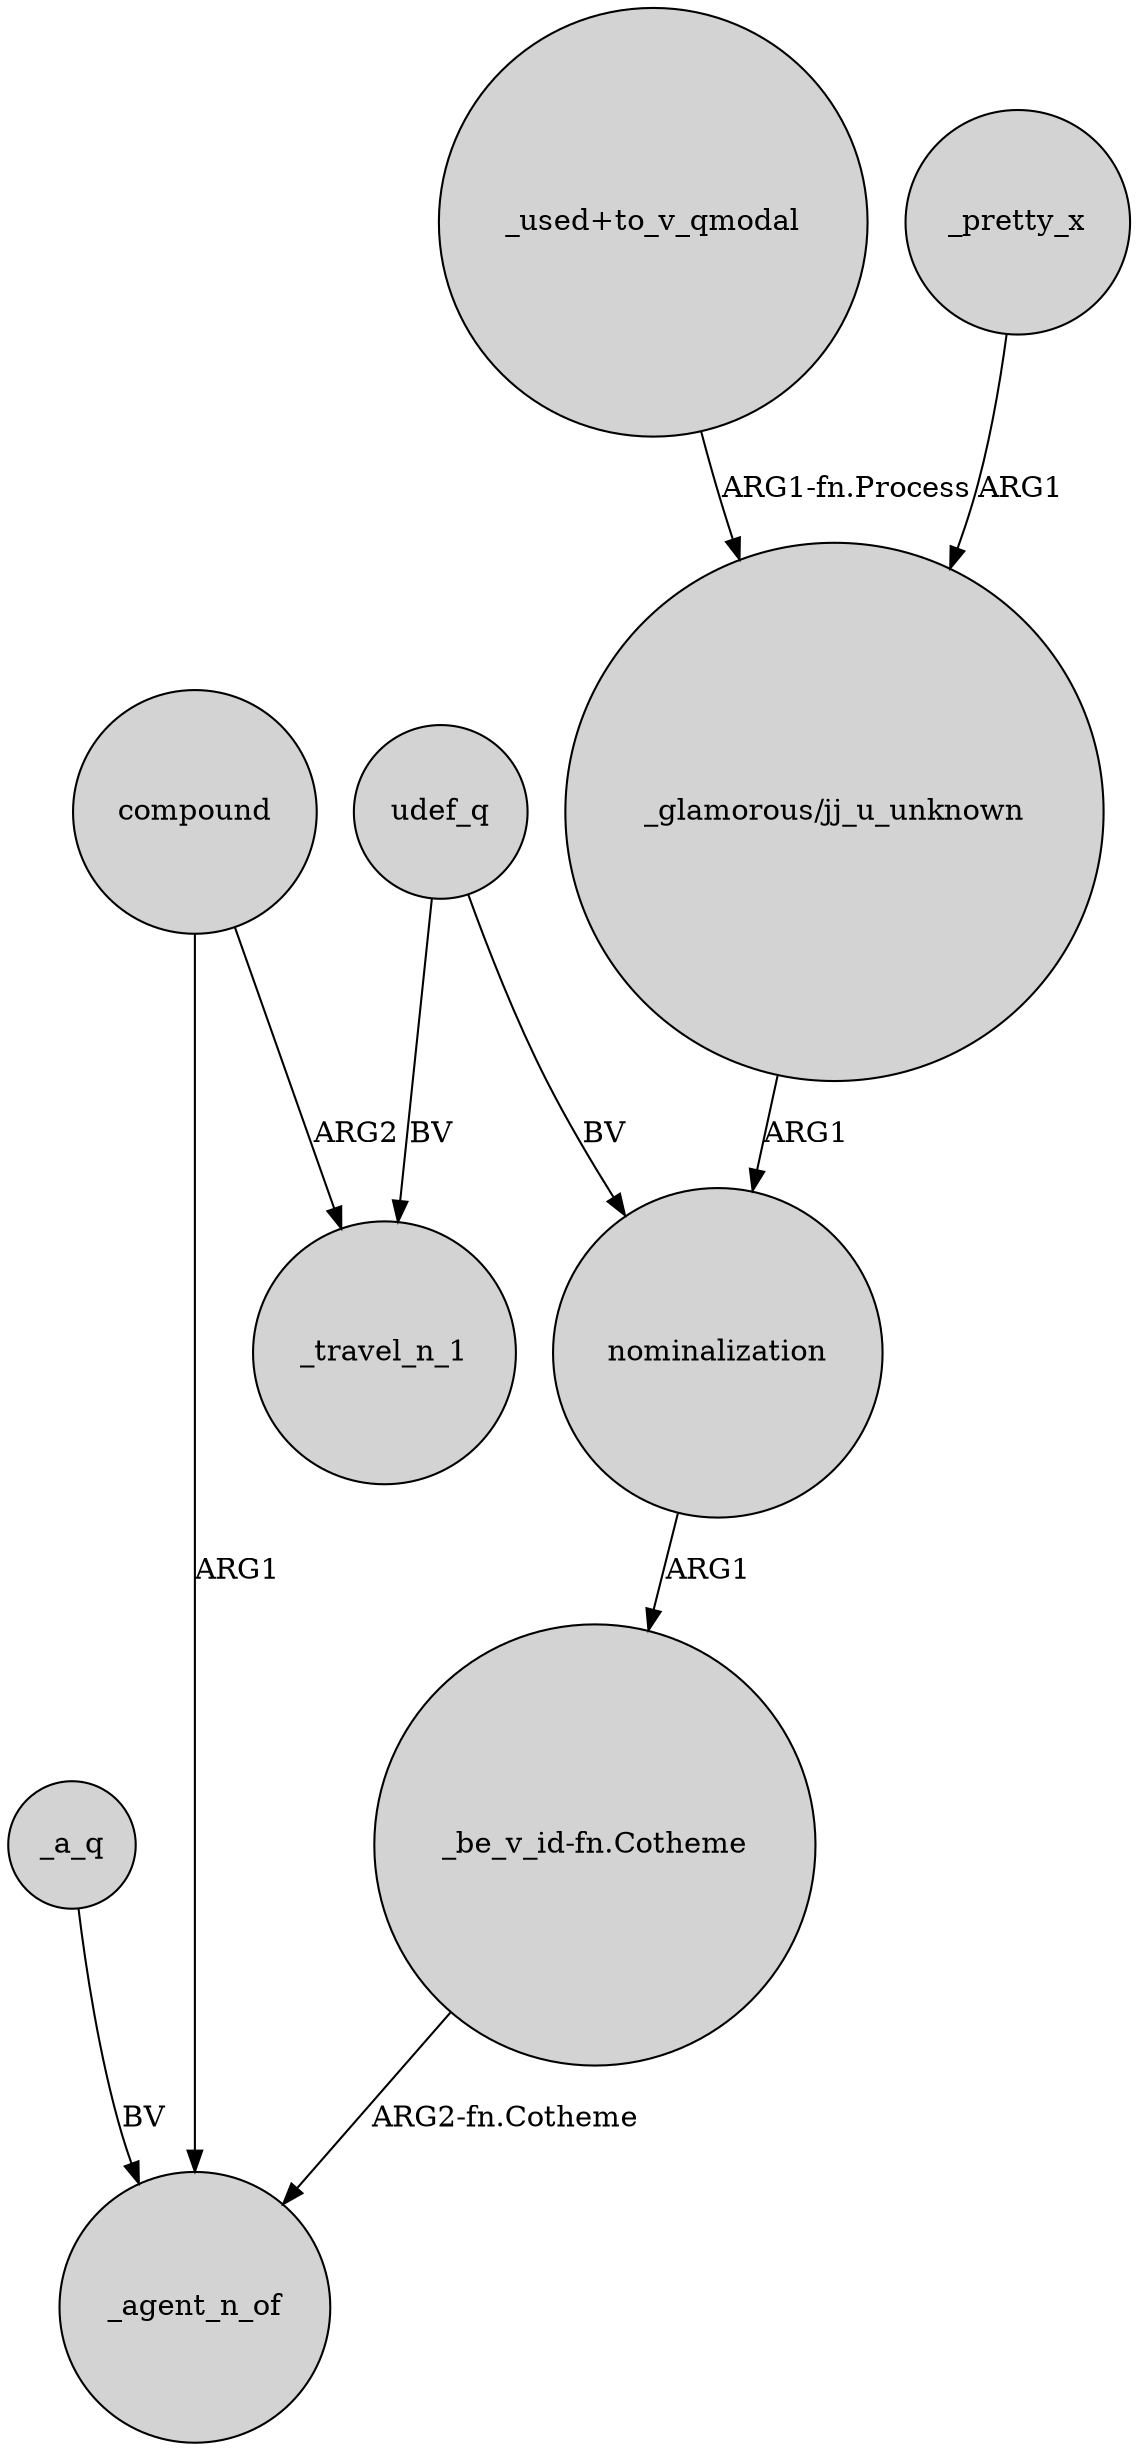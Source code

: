 digraph {
	node [shape=circle style=filled]
	"_glamorous/jj_u_unknown" -> nominalization [label=ARG1]
	nominalization -> "_be_v_id-fn.Cotheme" [label=ARG1]
	_a_q -> _agent_n_of [label=BV]
	"_used+to_v_qmodal" -> "_glamorous/jj_u_unknown" [label="ARG1-fn.Process"]
	"_be_v_id-fn.Cotheme" -> _agent_n_of [label="ARG2-fn.Cotheme"]
	compound -> _travel_n_1 [label=ARG2]
	compound -> _agent_n_of [label=ARG1]
	udef_q -> _travel_n_1 [label=BV]
	_pretty_x -> "_glamorous/jj_u_unknown" [label=ARG1]
	udef_q -> nominalization [label=BV]
}
